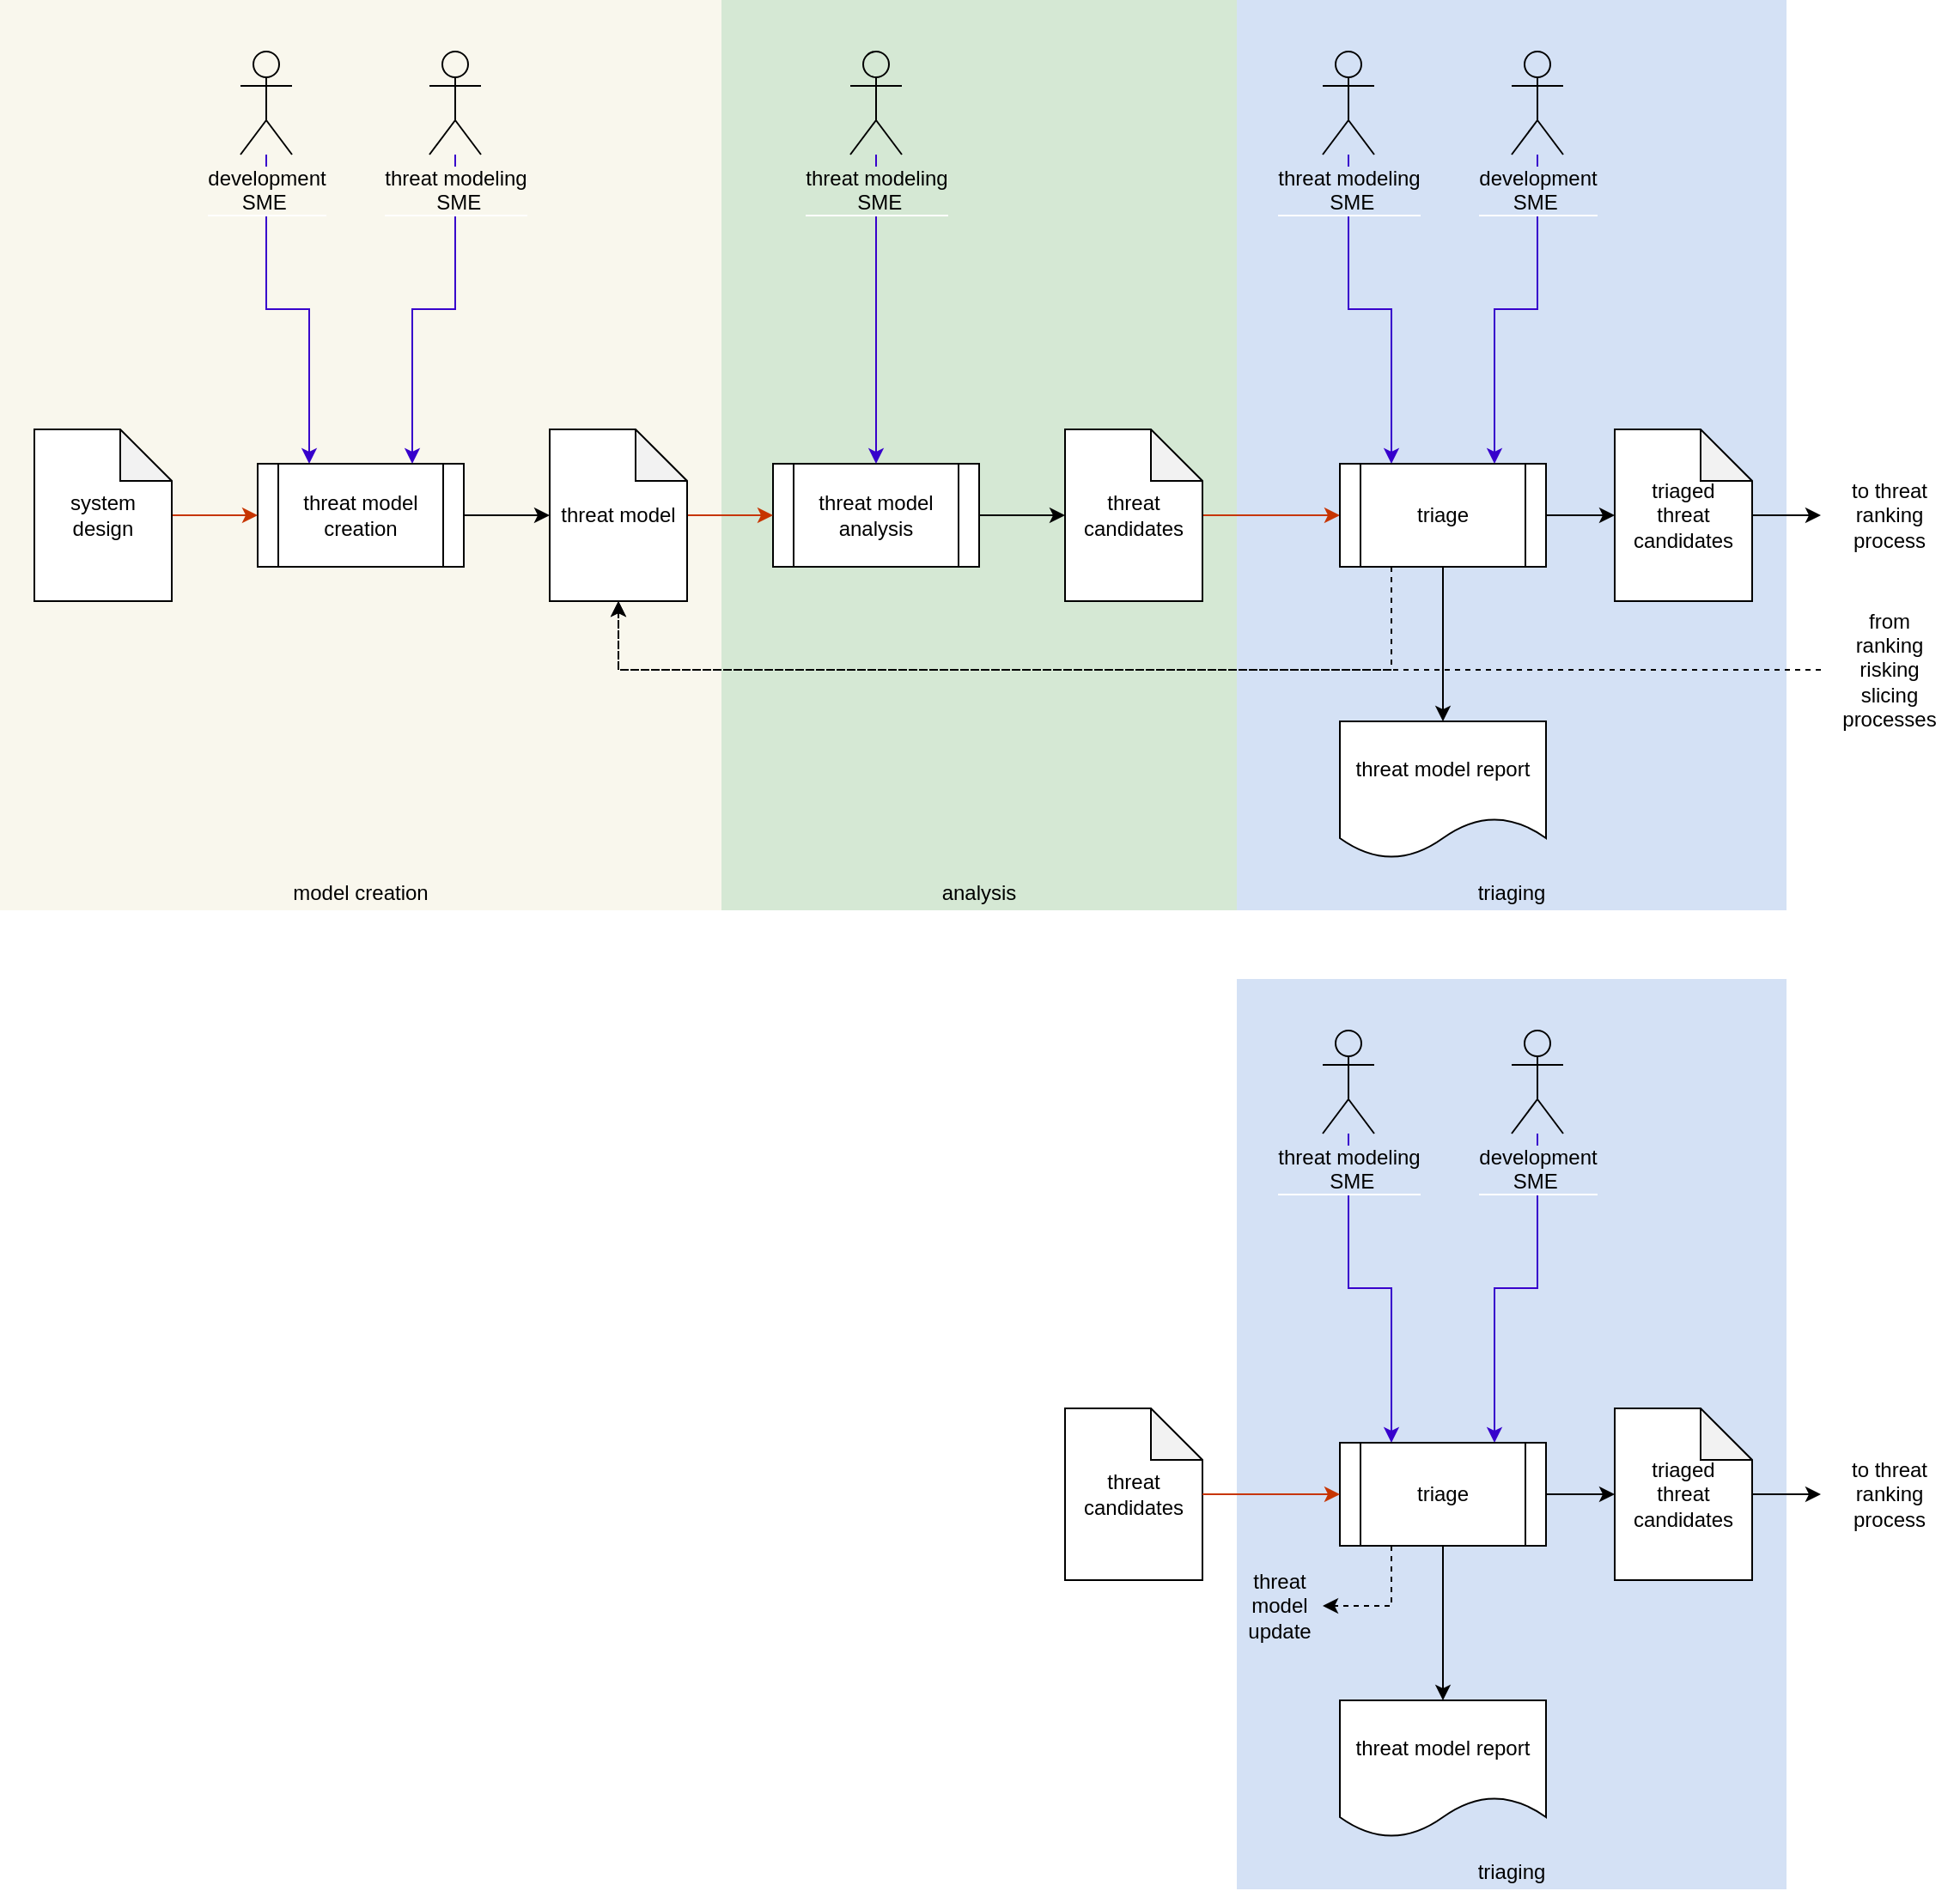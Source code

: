 <mxfile version="14.4.3" type="device"><diagram id="E2ULkJl6go0xUk4_vNiQ" name="Page-1"><mxGraphModel dx="2349" dy="928" grid="1" gridSize="10" guides="1" tooltips="1" connect="1" arrows="1" fold="1" page="1" pageScale="1" pageWidth="1100" pageHeight="850" math="0" shadow="0"><root><mxCell id="0"/><mxCell id="1" parent="0"/><mxCell id="FbfdTK8tjVJBXB0avibO-2" value="" style="rounded=0;whiteSpace=wrap;html=1;fillColor=#f9f7ed;strokeColor=none;" parent="1" vertex="1"><mxGeometry x="-1050" y="80" width="420" height="530" as="geometry"/></mxCell><mxCell id="FbfdTK8tjVJBXB0avibO-6" value="" style="rounded=0;whiteSpace=wrap;html=1;strokeColor=none;fillColor=#D5E8D4;" parent="1" vertex="1"><mxGeometry x="-630" y="80" width="300" height="530" as="geometry"/></mxCell><mxCell id="FbfdTK8tjVJBXB0avibO-4" value="" style="rounded=0;whiteSpace=wrap;html=1;strokeColor=none;fillColor=#D4E1F5;" parent="1" vertex="1"><mxGeometry x="-330" y="80" width="320" height="530" as="geometry"/></mxCell><mxCell id="XKbH0hADGiryWMfeD4Mq-1" value="threat model report" style="shape=document;whiteSpace=wrap;html=1;boundedLbl=1;" parent="1" vertex="1"><mxGeometry x="-270" y="500" width="120" height="80" as="geometry"/></mxCell><mxCell id="XKbH0hADGiryWMfeD4Mq-23" style="edgeStyle=orthogonalEdgeStyle;rounded=0;orthogonalLoop=1;jettySize=auto;html=1;entryX=0;entryY=0.5;entryDx=0;entryDy=0;entryPerimeter=0;" parent="1" source="XKbH0hADGiryWMfeD4Mq-3" target="XKbH0hADGiryWMfeD4Mq-10" edge="1"><mxGeometry relative="1" as="geometry"/></mxCell><mxCell id="XKbH0hADGiryWMfeD4Mq-3" value="threat model analysis" style="shape=process;whiteSpace=wrap;html=1;backgroundOutline=1;" parent="1" vertex="1"><mxGeometry x="-600" y="350" width="120" height="60" as="geometry"/></mxCell><mxCell id="XKbH0hADGiryWMfeD4Mq-39" style="edgeStyle=orthogonalEdgeStyle;rounded=0;orthogonalLoop=1;jettySize=auto;html=1;entryX=0.75;entryY=0;entryDx=0;entryDy=0;fillColor=#6a00ff;strokeColor=#3700CC;" parent="1" source="LRI6FaqGRrZTjfz2rVRe-10" target="XKbH0hADGiryWMfeD4Mq-48" edge="1"><mxGeometry relative="1" as="geometry"/></mxCell><mxCell id="XKbH0hADGiryWMfeD4Mq-43" style="edgeStyle=orthogonalEdgeStyle;rounded=0;orthogonalLoop=1;jettySize=auto;html=1;entryX=0.25;entryY=0;entryDx=0;entryDy=0;fillColor=#6a00ff;strokeColor=#3700CC;" parent="1" source="LRI6FaqGRrZTjfz2rVRe-2" target="XKbH0hADGiryWMfeD4Mq-11" edge="1"><mxGeometry relative="1" as="geometry"><mxPoint x="-265" y="-80" as="sourcePoint"/><Array as="points"><mxPoint x="-265" y="260"/><mxPoint x="-240" y="260"/></Array></mxGeometry></mxCell><mxCell id="XKbH0hADGiryWMfeD4Mq-51" style="edgeStyle=orthogonalEdgeStyle;rounded=0;orthogonalLoop=1;jettySize=auto;html=1;entryX=0.5;entryY=0;entryDx=0;entryDy=0;fillColor=#6a00ff;strokeColor=#3700CC;" parent="1" source="LRI6FaqGRrZTjfz2rVRe-9" target="XKbH0hADGiryWMfeD4Mq-3" edge="1"><mxGeometry relative="1" as="geometry"/></mxCell><mxCell id="XKbH0hADGiryWMfeD4Mq-40" style="edgeStyle=orthogonalEdgeStyle;rounded=0;orthogonalLoop=1;jettySize=auto;html=1;entryX=0.25;entryY=0;entryDx=0;entryDy=0;fillColor=#6a00ff;strokeColor=#3700CC;" parent="1" source="LRI6FaqGRrZTjfz2rVRe-11" target="XKbH0hADGiryWMfeD4Mq-48" edge="1"><mxGeometry relative="1" as="geometry"/></mxCell><mxCell id="XKbH0hADGiryWMfeD4Mq-42" style="edgeStyle=orthogonalEdgeStyle;rounded=0;orthogonalLoop=1;jettySize=auto;html=1;entryX=0.75;entryY=0;entryDx=0;entryDy=0;fillColor=#6a00ff;strokeColor=#3700CC;" parent="1" source="LRI6FaqGRrZTjfz2rVRe-3" target="XKbH0hADGiryWMfeD4Mq-11" edge="1"><mxGeometry relative="1" as="geometry"><mxPoint x="-140" y="110" as="sourcePoint"/></mxGeometry></mxCell><mxCell id="XKbH0hADGiryWMfeD4Mq-22" style="edgeStyle=orthogonalEdgeStyle;rounded=0;orthogonalLoop=1;jettySize=auto;html=1;entryX=0;entryY=0.5;entryDx=0;entryDy=0;fillColor=#fa6800;strokeColor=#C73500;" parent="1" source="XKbH0hADGiryWMfeD4Mq-9" target="XKbH0hADGiryWMfeD4Mq-3" edge="1"><mxGeometry relative="1" as="geometry"/></mxCell><mxCell id="XKbH0hADGiryWMfeD4Mq-9" value="threat model" style="shape=note;whiteSpace=wrap;html=1;backgroundOutline=1;darkOpacity=0.05;" parent="1" vertex="1"><mxGeometry x="-730" y="330" width="80" height="100" as="geometry"/></mxCell><mxCell id="XKbH0hADGiryWMfeD4Mq-24" style="edgeStyle=orthogonalEdgeStyle;rounded=0;orthogonalLoop=1;jettySize=auto;html=1;entryX=0;entryY=0.5;entryDx=0;entryDy=0;fillColor=#fa6800;strokeColor=#C73500;" parent="1" source="XKbH0hADGiryWMfeD4Mq-10" target="XKbH0hADGiryWMfeD4Mq-11" edge="1"><mxGeometry relative="1" as="geometry"/></mxCell><mxCell id="XKbH0hADGiryWMfeD4Mq-10" value="threat candidates" style="shape=note;whiteSpace=wrap;html=1;backgroundOutline=1;darkOpacity=0.05;" parent="1" vertex="1"><mxGeometry x="-430" y="330" width="80" height="100" as="geometry"/></mxCell><mxCell id="XKbH0hADGiryWMfeD4Mq-27" style="edgeStyle=orthogonalEdgeStyle;rounded=0;orthogonalLoop=1;jettySize=auto;html=1;entryX=0;entryY=0.5;entryDx=0;entryDy=0;entryPerimeter=0;" parent="1" source="XKbH0hADGiryWMfeD4Mq-11" target="XKbH0hADGiryWMfeD4Mq-12" edge="1"><mxGeometry relative="1" as="geometry"/></mxCell><mxCell id="XKbH0hADGiryWMfeD4Mq-54" style="edgeStyle=orthogonalEdgeStyle;rounded=0;orthogonalLoop=1;jettySize=auto;html=1;entryX=0.5;entryY=0;entryDx=0;entryDy=0;exitX=0.5;exitY=1;exitDx=0;exitDy=0;" parent="1" source="XKbH0hADGiryWMfeD4Mq-11" target="XKbH0hADGiryWMfeD4Mq-1" edge="1"><mxGeometry relative="1" as="geometry"/></mxCell><mxCell id="XKbH0hADGiryWMfeD4Mq-57" style="edgeStyle=orthogonalEdgeStyle;rounded=0;orthogonalLoop=1;jettySize=auto;html=1;exitX=0.25;exitY=1;exitDx=0;exitDy=0;entryX=0.5;entryY=1;entryDx=0;entryDy=0;entryPerimeter=0;strokeWidth=1;dashed=1;" parent="1" source="XKbH0hADGiryWMfeD4Mq-11" target="XKbH0hADGiryWMfeD4Mq-9" edge="1"><mxGeometry relative="1" as="geometry"><mxPoint x="-720" y="640" as="targetPoint"/><Array as="points"><mxPoint x="-240" y="470"/><mxPoint x="-690" y="470"/></Array></mxGeometry></mxCell><mxCell id="XKbH0hADGiryWMfeD4Mq-11" value="triage" style="shape=process;whiteSpace=wrap;html=1;backgroundOutline=1;" parent="1" vertex="1"><mxGeometry x="-270" y="350" width="120" height="60" as="geometry"/></mxCell><mxCell id="XKbH0hADGiryWMfeD4Mq-28" style="edgeStyle=orthogonalEdgeStyle;rounded=0;orthogonalLoop=1;jettySize=auto;html=1;entryX=0;entryY=0.5;entryDx=0;entryDy=0;" parent="1" source="XKbH0hADGiryWMfeD4Mq-12" target="XKbH0hADGiryWMfeD4Mq-55" edge="1"><mxGeometry relative="1" as="geometry"><mxPoint x="10" y="380" as="targetPoint"/></mxGeometry></mxCell><mxCell id="XKbH0hADGiryWMfeD4Mq-12" value="triaged&lt;br&gt;threat candidates" style="shape=note;whiteSpace=wrap;html=1;backgroundOutline=1;darkOpacity=0.05;" parent="1" vertex="1"><mxGeometry x="-110" y="330" width="80" height="100" as="geometry"/></mxCell><mxCell id="XKbH0hADGiryWMfeD4Mq-58" style="edgeStyle=orthogonalEdgeStyle;rounded=0;orthogonalLoop=1;jettySize=auto;html=1;entryX=0.5;entryY=1;entryDx=0;entryDy=0;entryPerimeter=0;strokeWidth=1;dashed=1;exitX=0;exitY=0.5;exitDx=0;exitDy=0;" parent="1" source="FbfdTK8tjVJBXB0avibO-5" target="XKbH0hADGiryWMfeD4Mq-9" edge="1"><mxGeometry relative="1" as="geometry"><Array as="points"><mxPoint x="-30" y="470"/><mxPoint x="-690" y="470"/></Array><mxPoint x="-30" y="610" as="sourcePoint"/></mxGeometry></mxCell><mxCell id="XKbH0hADGiryWMfeD4Mq-52" style="edgeStyle=orthogonalEdgeStyle;rounded=0;orthogonalLoop=1;jettySize=auto;html=1;entryX=0;entryY=0.5;entryDx=0;entryDy=0;entryPerimeter=0;" parent="1" source="XKbH0hADGiryWMfeD4Mq-48" target="XKbH0hADGiryWMfeD4Mq-9" edge="1"><mxGeometry relative="1" as="geometry"/></mxCell><mxCell id="XKbH0hADGiryWMfeD4Mq-48" value="threat model creation" style="shape=process;whiteSpace=wrap;html=1;backgroundOutline=1;" parent="1" vertex="1"><mxGeometry x="-900" y="350" width="120" height="60" as="geometry"/></mxCell><mxCell id="XKbH0hADGiryWMfeD4Mq-55" value="to threat ranking process" style="text;html=1;strokeColor=none;fillColor=none;align=center;verticalAlign=middle;whiteSpace=wrap;rounded=0;" parent="1" vertex="1"><mxGeometry x="10" y="340" width="80" height="80" as="geometry"/></mxCell><mxCell id="FbfdTK8tjVJBXB0avibO-5" value="from&lt;br&gt;ranking&lt;br&gt;risking&lt;br&gt;slicing processes" style="text;html=1;strokeColor=none;fillColor=none;align=center;verticalAlign=middle;whiteSpace=wrap;rounded=0;" parent="1" vertex="1"><mxGeometry x="10" y="430" width="80" height="80" as="geometry"/></mxCell><mxCell id="FbfdTK8tjVJBXB0avibO-7" value="model creation" style="text;html=1;strokeColor=none;fillColor=none;align=center;verticalAlign=middle;whiteSpace=wrap;rounded=0;" parent="1" vertex="1"><mxGeometry x="-1050" y="590" width="420" height="20" as="geometry"/></mxCell><mxCell id="FbfdTK8tjVJBXB0avibO-8" value="analysis" style="text;html=1;strokeColor=none;fillColor=none;align=center;verticalAlign=middle;whiteSpace=wrap;rounded=0;" parent="1" vertex="1"><mxGeometry x="-630" y="590" width="300" height="20" as="geometry"/></mxCell><mxCell id="FbfdTK8tjVJBXB0avibO-9" value="triaging" style="text;html=1;strokeColor=none;fillColor=none;align=center;verticalAlign=middle;whiteSpace=wrap;rounded=0;" parent="1" vertex="1"><mxGeometry x="-330" y="590" width="320" height="20" as="geometry"/></mxCell><mxCell id="FbfdTK8tjVJBXB0avibO-10" style="edgeStyle=orthogonalEdgeStyle;rounded=0;orthogonalLoop=1;jettySize=auto;html=1;fillColor=#fa6800;strokeColor=#C73500;entryX=0;entryY=0.5;entryDx=0;entryDy=0;" parent="1" source="FbfdTK8tjVJBXB0avibO-11" target="XKbH0hADGiryWMfeD4Mq-48" edge="1"><mxGeometry relative="1" as="geometry"><mxPoint x="-900" y="380" as="targetPoint"/></mxGeometry></mxCell><mxCell id="FbfdTK8tjVJBXB0avibO-11" value="system&lt;br&gt;design" style="shape=note;whiteSpace=wrap;html=1;backgroundOutline=1;darkOpacity=0.05;" parent="1" vertex="1"><mxGeometry x="-1030" y="330" width="80" height="100" as="geometry"/></mxCell><mxCell id="LRI6FaqGRrZTjfz2rVRe-2" value="&lt;span style=&quot;background-color: rgb(212 , 225 , 245)&quot;&gt;threat modeling&lt;br&gt;&amp;nbsp; &amp;nbsp; &amp;nbsp; &amp;nbsp; &amp;nbsp;SME&amp;nbsp; &amp;nbsp; &amp;nbsp; &amp;nbsp;&amp;nbsp;&lt;/span&gt;" style="shape=umlActor;verticalLabelPosition=bottom;labelBackgroundColor=#ffffff;verticalAlign=top;html=1;outlineConnect=0;fillColor=#D4E1F5;" vertex="1" parent="1"><mxGeometry x="-280" y="110" width="30" height="60" as="geometry"/></mxCell><mxCell id="LRI6FaqGRrZTjfz2rVRe-3" value="&lt;span style=&quot;background-color: rgb(212 , 225 , 245)&quot;&gt;development&lt;br&gt;&amp;nbsp; &amp;nbsp; &amp;nbsp; SME&amp;nbsp; &amp;nbsp; &amp;nbsp; &amp;nbsp;&lt;/span&gt;" style="shape=umlActor;verticalLabelPosition=bottom;labelBackgroundColor=#ffffff;verticalAlign=top;html=1;outlineConnect=0;fillColor=#D4E1F5;" vertex="1" parent="1"><mxGeometry x="-170" y="110" width="30" height="60" as="geometry"/></mxCell><mxCell id="LRI6FaqGRrZTjfz2rVRe-9" value="&lt;span style=&quot;background-color: rgb(213 , 232 , 212)&quot;&gt;threat modeling&lt;br&gt;&amp;nbsp; &amp;nbsp; &amp;nbsp; &amp;nbsp; &amp;nbsp;SME&amp;nbsp; &amp;nbsp; &amp;nbsp; &amp;nbsp;&amp;nbsp;&lt;/span&gt;" style="shape=umlActor;verticalLabelPosition=bottom;labelBackgroundColor=#ffffff;verticalAlign=top;html=1;outlineConnect=0;fillColor=#D5E8D4;" vertex="1" parent="1"><mxGeometry x="-555" y="110" width="30" height="60" as="geometry"/></mxCell><mxCell id="LRI6FaqGRrZTjfz2rVRe-10" value="&lt;span style=&quot;background-color: rgb(249 , 247 , 237)&quot;&gt;threat modeling&lt;br&gt;&amp;nbsp; &amp;nbsp; &amp;nbsp; &amp;nbsp; &amp;nbsp;SME&amp;nbsp; &amp;nbsp; &amp;nbsp; &amp;nbsp;&amp;nbsp;&lt;/span&gt;" style="shape=umlActor;verticalLabelPosition=bottom;labelBackgroundColor=#ffffff;verticalAlign=top;html=1;outlineConnect=0;fillColor=#F9F7ED;" vertex="1" parent="1"><mxGeometry x="-800" y="110" width="30" height="60" as="geometry"/></mxCell><mxCell id="LRI6FaqGRrZTjfz2rVRe-11" value="&lt;span style=&quot;background-color: rgb(249 , 247 , 237)&quot;&gt;development&lt;br&gt;&amp;nbsp; &amp;nbsp; &amp;nbsp; SME&amp;nbsp; &amp;nbsp; &amp;nbsp; &amp;nbsp;&lt;/span&gt;" style="shape=umlActor;verticalLabelPosition=bottom;labelBackgroundColor=#ffffff;verticalAlign=top;html=1;outlineConnect=0;fillColor=#F9F7ED;" vertex="1" parent="1"><mxGeometry x="-910" y="110" width="30" height="60" as="geometry"/></mxCell><mxCell id="LRI6FaqGRrZTjfz2rVRe-12" value="" style="rounded=0;whiteSpace=wrap;html=1;strokeColor=none;fillColor=#D4E1F5;" vertex="1" parent="1"><mxGeometry x="-330" y="650" width="320" height="530" as="geometry"/></mxCell><mxCell id="LRI6FaqGRrZTjfz2rVRe-13" value="threat model report" style="shape=document;whiteSpace=wrap;html=1;boundedLbl=1;" vertex="1" parent="1"><mxGeometry x="-270" y="1070" width="120" height="80" as="geometry"/></mxCell><mxCell id="LRI6FaqGRrZTjfz2rVRe-14" style="edgeStyle=orthogonalEdgeStyle;rounded=0;orthogonalLoop=1;jettySize=auto;html=1;entryX=0.25;entryY=0;entryDx=0;entryDy=0;fillColor=#6a00ff;strokeColor=#3700CC;" edge="1" source="LRI6FaqGRrZTjfz2rVRe-25" target="LRI6FaqGRrZTjfz2rVRe-19" parent="1"><mxGeometry relative="1" as="geometry"><mxPoint x="-265" y="490" as="sourcePoint"/><Array as="points"><mxPoint x="-265" y="830"/><mxPoint x="-240" y="830"/></Array></mxGeometry></mxCell><mxCell id="LRI6FaqGRrZTjfz2rVRe-15" style="edgeStyle=orthogonalEdgeStyle;rounded=0;orthogonalLoop=1;jettySize=auto;html=1;entryX=0.75;entryY=0;entryDx=0;entryDy=0;fillColor=#6a00ff;strokeColor=#3700CC;" edge="1" source="LRI6FaqGRrZTjfz2rVRe-26" target="LRI6FaqGRrZTjfz2rVRe-19" parent="1"><mxGeometry relative="1" as="geometry"><mxPoint x="-140" y="680" as="sourcePoint"/></mxGeometry></mxCell><mxCell id="LRI6FaqGRrZTjfz2rVRe-17" style="edgeStyle=orthogonalEdgeStyle;rounded=0;orthogonalLoop=1;jettySize=auto;html=1;entryX=0;entryY=0.5;entryDx=0;entryDy=0;entryPerimeter=0;" edge="1" source="LRI6FaqGRrZTjfz2rVRe-19" target="LRI6FaqGRrZTjfz2rVRe-21" parent="1"><mxGeometry relative="1" as="geometry"/></mxCell><mxCell id="LRI6FaqGRrZTjfz2rVRe-18" style="edgeStyle=orthogonalEdgeStyle;rounded=0;orthogonalLoop=1;jettySize=auto;html=1;entryX=0.5;entryY=0;entryDx=0;entryDy=0;exitX=0.5;exitY=1;exitDx=0;exitDy=0;" edge="1" source="LRI6FaqGRrZTjfz2rVRe-19" target="LRI6FaqGRrZTjfz2rVRe-13" parent="1"><mxGeometry relative="1" as="geometry"/></mxCell><mxCell id="LRI6FaqGRrZTjfz2rVRe-19" value="triage" style="shape=process;whiteSpace=wrap;html=1;backgroundOutline=1;" vertex="1" parent="1"><mxGeometry x="-270" y="920" width="120" height="60" as="geometry"/></mxCell><mxCell id="LRI6FaqGRrZTjfz2rVRe-20" style="edgeStyle=orthogonalEdgeStyle;rounded=0;orthogonalLoop=1;jettySize=auto;html=1;entryX=0;entryY=0.5;entryDx=0;entryDy=0;" edge="1" source="LRI6FaqGRrZTjfz2rVRe-21" target="LRI6FaqGRrZTjfz2rVRe-22" parent="1"><mxGeometry relative="1" as="geometry"><mxPoint x="10" y="950" as="targetPoint"/></mxGeometry></mxCell><mxCell id="LRI6FaqGRrZTjfz2rVRe-21" value="triaged&lt;br&gt;threat candidates" style="shape=note;whiteSpace=wrap;html=1;backgroundOutline=1;darkOpacity=0.05;" vertex="1" parent="1"><mxGeometry x="-110" y="900" width="80" height="100" as="geometry"/></mxCell><mxCell id="LRI6FaqGRrZTjfz2rVRe-22" value="to threat ranking process" style="text;html=1;strokeColor=none;fillColor=none;align=center;verticalAlign=middle;whiteSpace=wrap;rounded=0;" vertex="1" parent="1"><mxGeometry x="10" y="910" width="80" height="80" as="geometry"/></mxCell><mxCell id="LRI6FaqGRrZTjfz2rVRe-24" value="triaging" style="text;html=1;strokeColor=none;fillColor=none;align=center;verticalAlign=middle;whiteSpace=wrap;rounded=0;" vertex="1" parent="1"><mxGeometry x="-330" y="1160" width="320" height="20" as="geometry"/></mxCell><mxCell id="LRI6FaqGRrZTjfz2rVRe-25" value="&lt;span style=&quot;background-color: rgb(212 , 225 , 245)&quot;&gt;threat modeling&lt;br&gt;&amp;nbsp; &amp;nbsp; &amp;nbsp; &amp;nbsp; &amp;nbsp;SME&amp;nbsp; &amp;nbsp; &amp;nbsp; &amp;nbsp;&amp;nbsp;&lt;/span&gt;" style="shape=umlActor;verticalLabelPosition=bottom;labelBackgroundColor=#ffffff;verticalAlign=top;html=1;outlineConnect=0;fillColor=#D4E1F5;" vertex="1" parent="1"><mxGeometry x="-280" y="680" width="30" height="60" as="geometry"/></mxCell><mxCell id="LRI6FaqGRrZTjfz2rVRe-26" value="&lt;span style=&quot;background-color: rgb(212 , 225 , 245)&quot;&gt;development&lt;br&gt;&amp;nbsp; &amp;nbsp; &amp;nbsp; SME&amp;nbsp; &amp;nbsp; &amp;nbsp; &amp;nbsp;&lt;/span&gt;" style="shape=umlActor;verticalLabelPosition=bottom;labelBackgroundColor=#ffffff;verticalAlign=top;html=1;outlineConnect=0;fillColor=#D4E1F5;" vertex="1" parent="1"><mxGeometry x="-170" y="680" width="30" height="60" as="geometry"/></mxCell><mxCell id="LRI6FaqGRrZTjfz2rVRe-27" style="edgeStyle=orthogonalEdgeStyle;rounded=0;orthogonalLoop=1;jettySize=auto;html=1;entryX=1;entryY=0.5;entryDx=0;entryDy=0;strokeWidth=1;dashed=1;exitX=0.25;exitY=1;exitDx=0;exitDy=0;" edge="1" source="LRI6FaqGRrZTjfz2rVRe-19" parent="1" target="LRI6FaqGRrZTjfz2rVRe-28"><mxGeometry relative="1" as="geometry"><Array as="points"><mxPoint x="-240" y="1015"/></Array><mxPoint x="10" y="1040" as="sourcePoint"/><mxPoint x="-690" y="1000" as="targetPoint"/></mxGeometry></mxCell><mxCell id="LRI6FaqGRrZTjfz2rVRe-28" value="threat&lt;br&gt;model&lt;br&gt;update" style="text;html=1;strokeColor=none;fillColor=none;align=center;verticalAlign=middle;whiteSpace=wrap;rounded=0;" vertex="1" parent="1"><mxGeometry x="-330" y="990" width="50" height="50" as="geometry"/></mxCell><mxCell id="LRI6FaqGRrZTjfz2rVRe-29" value="threat candidates" style="shape=note;whiteSpace=wrap;html=1;backgroundOutline=1;darkOpacity=0.05;" vertex="1" parent="1"><mxGeometry x="-430" y="900" width="80" height="100" as="geometry"/></mxCell><mxCell id="LRI6FaqGRrZTjfz2rVRe-30" style="edgeStyle=orthogonalEdgeStyle;rounded=0;orthogonalLoop=1;jettySize=auto;html=1;fillColor=#fa6800;strokeColor=#C73500;" edge="1" source="LRI6FaqGRrZTjfz2rVRe-29" parent="1" target="LRI6FaqGRrZTjfz2rVRe-19"><mxGeometry relative="1" as="geometry"><mxPoint x="-380" y="830" as="targetPoint"/></mxGeometry></mxCell></root></mxGraphModel></diagram></mxfile>
